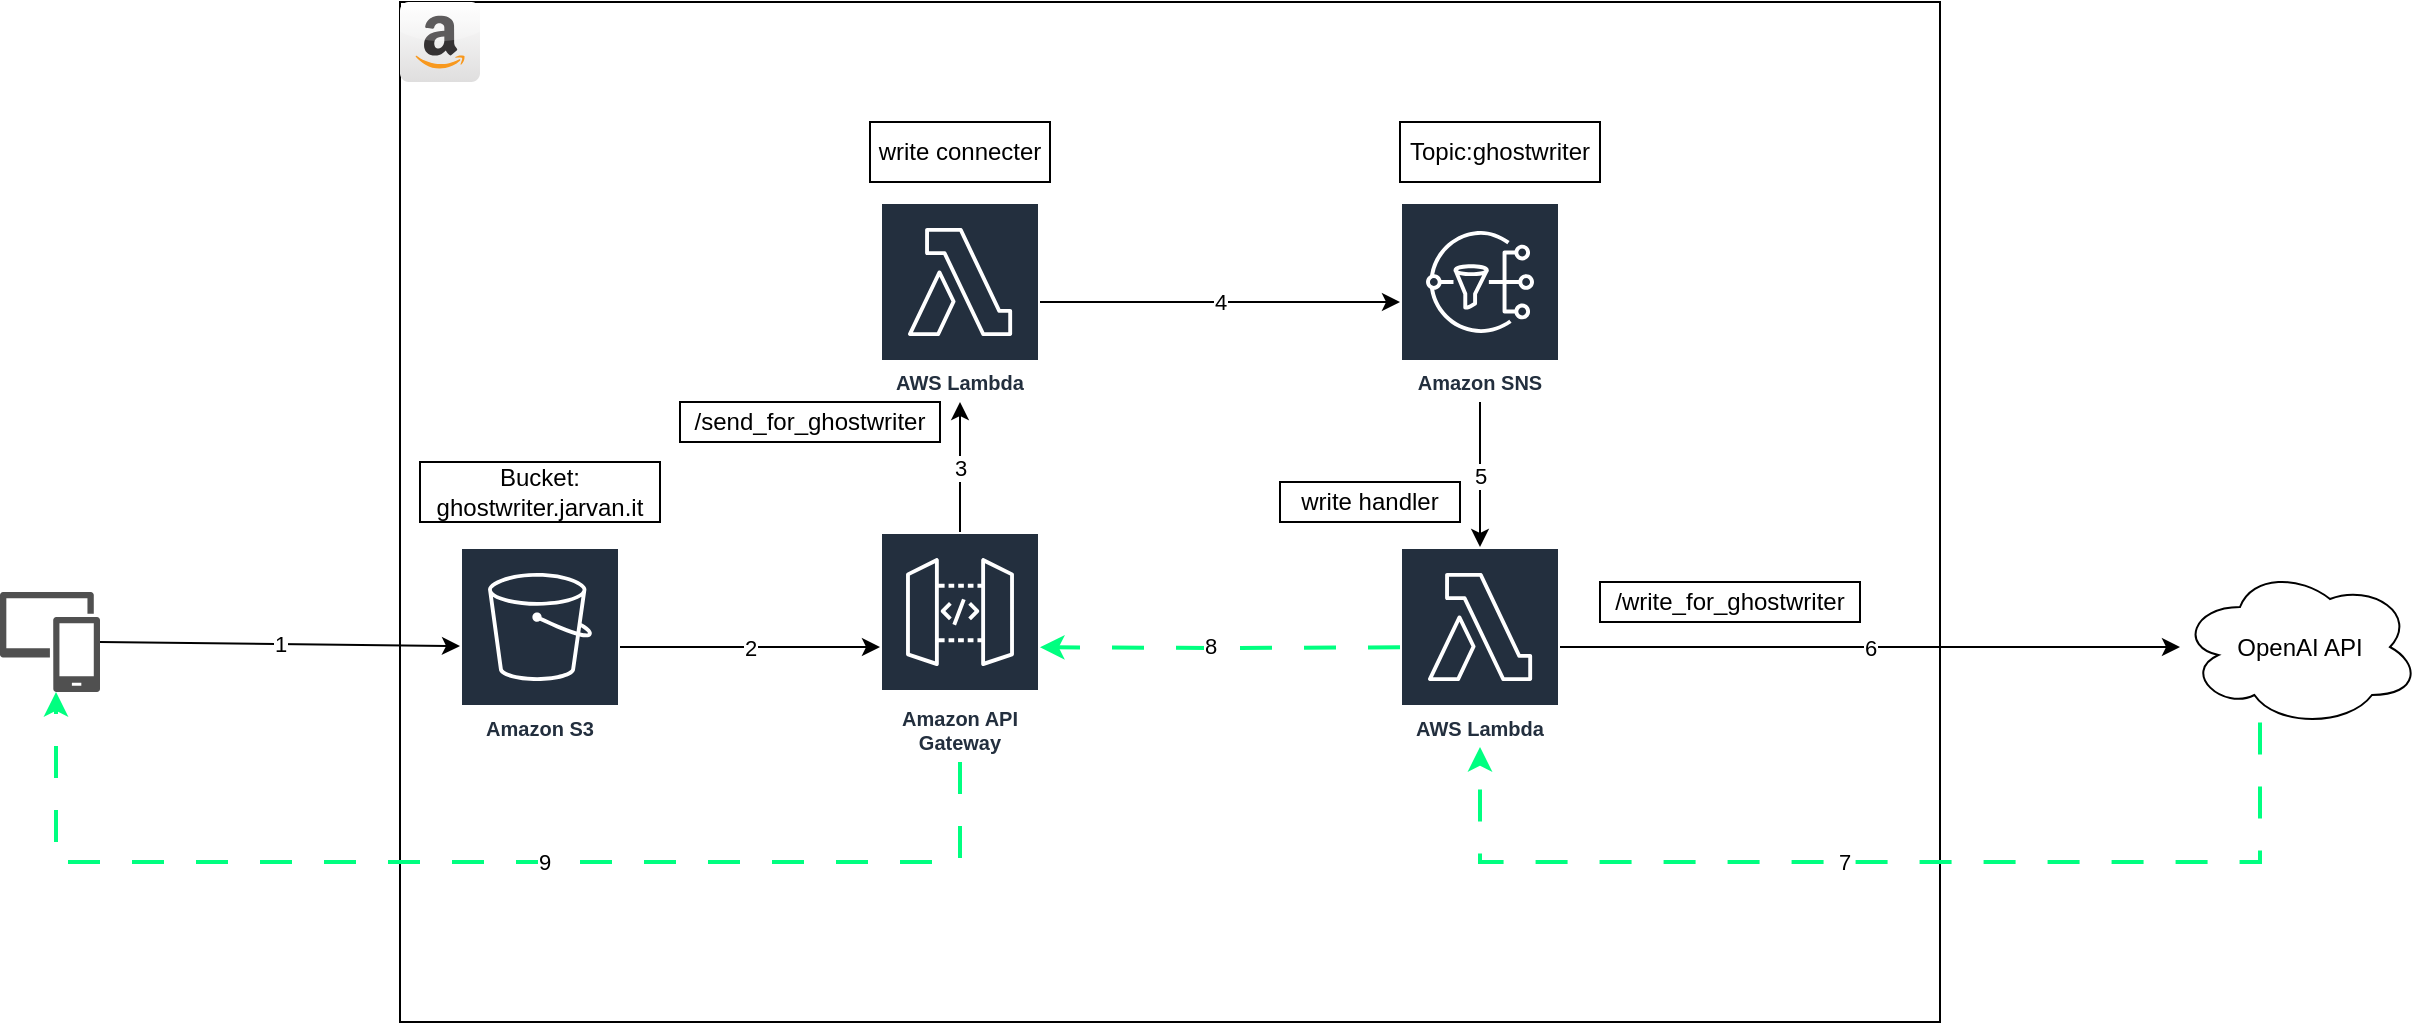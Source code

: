 <mxfile version="21.1.8" type="github">
  <diagram name="Page-1" id="gZtj8Z37KTe2b4Y7oLLw">
    <mxGraphModel dx="2261" dy="788" grid="1" gridSize="10" guides="1" tooltips="1" connect="1" arrows="1" fold="1" page="1" pageScale="1" pageWidth="827" pageHeight="1169" math="0" shadow="0">
      <root>
        <mxCell id="0" />
        <mxCell id="1" parent="0" />
        <mxCell id="dqpPzGFDV5D_nc-CNfwa-18" value="" style="rounded=0;whiteSpace=wrap;html=1;" vertex="1" parent="1">
          <mxGeometry x="80" y="170" width="770" height="510" as="geometry" />
        </mxCell>
        <mxCell id="dqpPzGFDV5D_nc-CNfwa-2" value="Amazon S3" style="outlineConnect=0;fontColor=#232F3E;gradientColor=none;strokeColor=#ffffff;fillColor=#232F3E;dashed=0;verticalLabelPosition=middle;verticalAlign=bottom;align=center;html=1;whiteSpace=wrap;fontSize=10;fontStyle=1;spacing=3;shape=mxgraph.aws4.productIcon;prIcon=mxgraph.aws4.s3;" vertex="1" parent="1">
          <mxGeometry x="110" y="442.5" width="80" height="100" as="geometry" />
        </mxCell>
        <mxCell id="dqpPzGFDV5D_nc-CNfwa-33" style="edgeStyle=orthogonalEdgeStyle;rounded=0;orthogonalLoop=1;jettySize=auto;html=1;entryX=0.56;entryY=1;entryDx=0;entryDy=0;entryPerimeter=0;dashed=1;dashPattern=8 8;strokeWidth=2;strokeColor=#00FF80;" edge="1" parent="1" source="dqpPzGFDV5D_nc-CNfwa-7" target="dqpPzGFDV5D_nc-CNfwa-17">
          <mxGeometry relative="1" as="geometry">
            <Array as="points">
              <mxPoint x="360" y="600" />
              <mxPoint x="-92" y="600" />
            </Array>
          </mxGeometry>
        </mxCell>
        <mxCell id="dqpPzGFDV5D_nc-CNfwa-72" value="9" style="edgeLabel;html=1;align=center;verticalAlign=middle;resizable=0;points=[];" vertex="1" connectable="0" parent="dqpPzGFDV5D_nc-CNfwa-33">
          <mxGeometry x="-0.121" relative="1" as="geometry">
            <mxPoint as="offset" />
          </mxGeometry>
        </mxCell>
        <mxCell id="dqpPzGFDV5D_nc-CNfwa-7" value="Amazon API Gateway" style="outlineConnect=0;fontColor=#232F3E;gradientColor=none;strokeColor=#ffffff;fillColor=#232F3E;dashed=0;verticalLabelPosition=middle;verticalAlign=bottom;align=center;html=1;whiteSpace=wrap;fontSize=10;fontStyle=1;spacing=3;shape=mxgraph.aws4.productIcon;prIcon=mxgraph.aws4.api_gateway;" vertex="1" parent="1">
          <mxGeometry x="320" y="435" width="80" height="115" as="geometry" />
        </mxCell>
        <mxCell id="dqpPzGFDV5D_nc-CNfwa-8" value="Amazon SNS" style="outlineConnect=0;fontColor=#232F3E;gradientColor=none;strokeColor=#ffffff;fillColor=#232F3E;dashed=0;verticalLabelPosition=middle;verticalAlign=bottom;align=center;html=1;whiteSpace=wrap;fontSize=10;fontStyle=1;spacing=3;shape=mxgraph.aws4.productIcon;prIcon=mxgraph.aws4.sns;" vertex="1" parent="1">
          <mxGeometry x="580" y="270" width="80" height="100" as="geometry" />
        </mxCell>
        <mxCell id="dqpPzGFDV5D_nc-CNfwa-9" value="AWS Lambda" style="outlineConnect=0;fontColor=#232F3E;gradientColor=none;strokeColor=#ffffff;fillColor=#232F3E;dashed=0;verticalLabelPosition=middle;verticalAlign=bottom;align=center;html=1;whiteSpace=wrap;fontSize=10;fontStyle=1;spacing=3;shape=mxgraph.aws4.productIcon;prIcon=mxgraph.aws4.lambda;" vertex="1" parent="1">
          <mxGeometry x="320" y="270" width="80" height="100" as="geometry" />
        </mxCell>
        <mxCell id="dqpPzGFDV5D_nc-CNfwa-10" value="AWS Lambda" style="outlineConnect=0;fontColor=#232F3E;gradientColor=none;strokeColor=#ffffff;fillColor=#232F3E;dashed=0;verticalLabelPosition=middle;verticalAlign=bottom;align=center;html=1;whiteSpace=wrap;fontSize=10;fontStyle=1;spacing=3;shape=mxgraph.aws4.productIcon;prIcon=mxgraph.aws4.lambda;" vertex="1" parent="1">
          <mxGeometry x="580" y="442.5" width="80" height="100" as="geometry" />
        </mxCell>
        <mxCell id="dqpPzGFDV5D_nc-CNfwa-17" value="" style="pointerEvents=1;shadow=0;dashed=0;html=1;strokeColor=none;labelPosition=center;verticalLabelPosition=bottom;verticalAlign=top;align=center;fillColor=#505050;shape=mxgraph.mscae.intune.device_group;" vertex="1" parent="1">
          <mxGeometry x="-120" y="465" width="50" height="50" as="geometry" />
        </mxCell>
        <mxCell id="dqpPzGFDV5D_nc-CNfwa-34" style="edgeStyle=orthogonalEdgeStyle;rounded=0;orthogonalLoop=1;jettySize=auto;html=1;dashed=1;dashPattern=8 8;strokeWidth=2;strokeColor=#00FF80;" edge="1" parent="1" source="dqpPzGFDV5D_nc-CNfwa-20" target="dqpPzGFDV5D_nc-CNfwa-10">
          <mxGeometry relative="1" as="geometry">
            <Array as="points">
              <mxPoint x="1010" y="600" />
              <mxPoint x="620" y="600" />
            </Array>
          </mxGeometry>
        </mxCell>
        <mxCell id="dqpPzGFDV5D_nc-CNfwa-69" value="7" style="edgeLabel;html=1;align=center;verticalAlign=middle;resizable=0;points=[];" vertex="1" connectable="0" parent="dqpPzGFDV5D_nc-CNfwa-34">
          <mxGeometry x="0.074" relative="1" as="geometry">
            <mxPoint as="offset" />
          </mxGeometry>
        </mxCell>
        <mxCell id="dqpPzGFDV5D_nc-CNfwa-20" value="OpenAI API" style="ellipse;shape=cloud;whiteSpace=wrap;html=1;" vertex="1" parent="1">
          <mxGeometry x="970" y="452.5" width="120" height="80" as="geometry" />
        </mxCell>
        <mxCell id="dqpPzGFDV5D_nc-CNfwa-27" value="" style="endArrow=classic;html=1;rounded=0;dashed=1;dashPattern=8 8;strokeWidth=2;strokeColor=#00FF80;" edge="1" parent="1" source="dqpPzGFDV5D_nc-CNfwa-10" target="dqpPzGFDV5D_nc-CNfwa-7">
          <mxGeometry width="50" height="50" relative="1" as="geometry">
            <mxPoint x="440" y="480" as="sourcePoint" />
            <mxPoint x="490" y="430" as="targetPoint" />
            <Array as="points">
              <mxPoint x="500" y="493" />
            </Array>
          </mxGeometry>
        </mxCell>
        <mxCell id="dqpPzGFDV5D_nc-CNfwa-70" value="8" style="edgeLabel;html=1;align=center;verticalAlign=middle;resizable=0;points=[];" vertex="1" connectable="0" parent="dqpPzGFDV5D_nc-CNfwa-27">
          <mxGeometry x="0.056" y="-1" relative="1" as="geometry">
            <mxPoint as="offset" />
          </mxGeometry>
        </mxCell>
        <mxCell id="dqpPzGFDV5D_nc-CNfwa-43" value="" style="endArrow=classic;html=1;rounded=0;exitX=1;exitY=0.5;exitDx=0;exitDy=0;exitPerimeter=0;" edge="1" parent="1" source="dqpPzGFDV5D_nc-CNfwa-17" target="dqpPzGFDV5D_nc-CNfwa-2">
          <mxGeometry relative="1" as="geometry">
            <mxPoint x="380" y="450" as="sourcePoint" />
            <mxPoint x="540" y="450" as="targetPoint" />
          </mxGeometry>
        </mxCell>
        <mxCell id="dqpPzGFDV5D_nc-CNfwa-44" value="1" style="edgeLabel;resizable=0;html=1;align=center;verticalAlign=middle;" connectable="0" vertex="1" parent="dqpPzGFDV5D_nc-CNfwa-43">
          <mxGeometry relative="1" as="geometry" />
        </mxCell>
        <mxCell id="dqpPzGFDV5D_nc-CNfwa-47" value="" style="endArrow=classic;html=1;rounded=0;" edge="1" parent="1" source="dqpPzGFDV5D_nc-CNfwa-2" target="dqpPzGFDV5D_nc-CNfwa-7">
          <mxGeometry relative="1" as="geometry">
            <mxPoint x="380" y="440" as="sourcePoint" />
            <mxPoint x="540" y="440" as="targetPoint" />
          </mxGeometry>
        </mxCell>
        <mxCell id="dqpPzGFDV5D_nc-CNfwa-48" value="2" style="edgeLabel;resizable=0;html=1;align=center;verticalAlign=middle;" connectable="0" vertex="1" parent="dqpPzGFDV5D_nc-CNfwa-47">
          <mxGeometry relative="1" as="geometry" />
        </mxCell>
        <mxCell id="dqpPzGFDV5D_nc-CNfwa-51" value="" style="endArrow=classic;html=1;rounded=0;" edge="1" parent="1" source="dqpPzGFDV5D_nc-CNfwa-7" target="dqpPzGFDV5D_nc-CNfwa-9">
          <mxGeometry relative="1" as="geometry">
            <mxPoint x="380" y="440" as="sourcePoint" />
            <mxPoint x="540" y="440" as="targetPoint" />
          </mxGeometry>
        </mxCell>
        <mxCell id="dqpPzGFDV5D_nc-CNfwa-52" value="3" style="edgeLabel;resizable=0;html=1;align=center;verticalAlign=middle;" connectable="0" vertex="1" parent="dqpPzGFDV5D_nc-CNfwa-51">
          <mxGeometry relative="1" as="geometry" />
        </mxCell>
        <mxCell id="dqpPzGFDV5D_nc-CNfwa-55" value="" style="endArrow=classic;html=1;rounded=0;" edge="1" parent="1" source="dqpPzGFDV5D_nc-CNfwa-9" target="dqpPzGFDV5D_nc-CNfwa-8">
          <mxGeometry relative="1" as="geometry">
            <mxPoint x="380" y="440" as="sourcePoint" />
            <mxPoint x="540" y="440" as="targetPoint" />
          </mxGeometry>
        </mxCell>
        <mxCell id="dqpPzGFDV5D_nc-CNfwa-56" value="4" style="edgeLabel;resizable=0;html=1;align=center;verticalAlign=middle;" connectable="0" vertex="1" parent="dqpPzGFDV5D_nc-CNfwa-55">
          <mxGeometry relative="1" as="geometry" />
        </mxCell>
        <mxCell id="dqpPzGFDV5D_nc-CNfwa-59" value="" style="endArrow=classic;html=1;rounded=0;" edge="1" parent="1" source="dqpPzGFDV5D_nc-CNfwa-8" target="dqpPzGFDV5D_nc-CNfwa-10">
          <mxGeometry relative="1" as="geometry">
            <mxPoint x="380" y="440" as="sourcePoint" />
            <mxPoint x="540" y="440" as="targetPoint" />
          </mxGeometry>
        </mxCell>
        <mxCell id="dqpPzGFDV5D_nc-CNfwa-60" value="5" style="edgeLabel;resizable=0;html=1;align=center;verticalAlign=middle;" connectable="0" vertex="1" parent="dqpPzGFDV5D_nc-CNfwa-59">
          <mxGeometry relative="1" as="geometry" />
        </mxCell>
        <mxCell id="dqpPzGFDV5D_nc-CNfwa-63" value="" style="endArrow=classic;html=1;rounded=0;" edge="1" parent="1" source="dqpPzGFDV5D_nc-CNfwa-10" target="dqpPzGFDV5D_nc-CNfwa-20">
          <mxGeometry relative="1" as="geometry">
            <mxPoint x="380" y="440" as="sourcePoint" />
            <mxPoint x="540" y="440" as="targetPoint" />
          </mxGeometry>
        </mxCell>
        <mxCell id="dqpPzGFDV5D_nc-CNfwa-64" value="6" style="edgeLabel;resizable=0;html=1;align=center;verticalAlign=middle;" connectable="0" vertex="1" parent="dqpPzGFDV5D_nc-CNfwa-63">
          <mxGeometry relative="1" as="geometry" />
        </mxCell>
        <mxCell id="dqpPzGFDV5D_nc-CNfwa-77" value="Bucket: ghostwriter.jarvan.it" style="rounded=0;whiteSpace=wrap;html=1;" vertex="1" parent="1">
          <mxGeometry x="90" y="400" width="120" height="30" as="geometry" />
        </mxCell>
        <mxCell id="dqpPzGFDV5D_nc-CNfwa-78" value="/send_for_ghostwriter" style="rounded=0;whiteSpace=wrap;html=1;" vertex="1" parent="1">
          <mxGeometry x="220" y="370" width="130" height="20" as="geometry" />
        </mxCell>
        <mxCell id="dqpPzGFDV5D_nc-CNfwa-79" value="write connecter" style="rounded=0;whiteSpace=wrap;html=1;" vertex="1" parent="1">
          <mxGeometry x="315" y="230" width="90" height="30" as="geometry" />
        </mxCell>
        <mxCell id="dqpPzGFDV5D_nc-CNfwa-80" value="Topic:ghostwriter" style="rounded=0;whiteSpace=wrap;html=1;" vertex="1" parent="1">
          <mxGeometry x="580" y="230" width="100" height="30" as="geometry" />
        </mxCell>
        <mxCell id="dqpPzGFDV5D_nc-CNfwa-81" value="write handler" style="rounded=0;whiteSpace=wrap;html=1;" vertex="1" parent="1">
          <mxGeometry x="520" y="410" width="90" height="20" as="geometry" />
        </mxCell>
        <mxCell id="dqpPzGFDV5D_nc-CNfwa-82" value="/write_for_ghostwriter" style="rounded=0;whiteSpace=wrap;html=1;" vertex="1" parent="1">
          <mxGeometry x="680" y="460" width="130" height="20" as="geometry" />
        </mxCell>
        <mxCell id="dqpPzGFDV5D_nc-CNfwa-83" value="" style="dashed=0;outlineConnect=0;html=1;align=center;labelPosition=center;verticalLabelPosition=bottom;verticalAlign=top;shape=mxgraph.webicons.amazon;gradientColor=#DFDEDE" vertex="1" parent="1">
          <mxGeometry x="80" y="170" width="40" height="40" as="geometry" />
        </mxCell>
      </root>
    </mxGraphModel>
  </diagram>
</mxfile>
